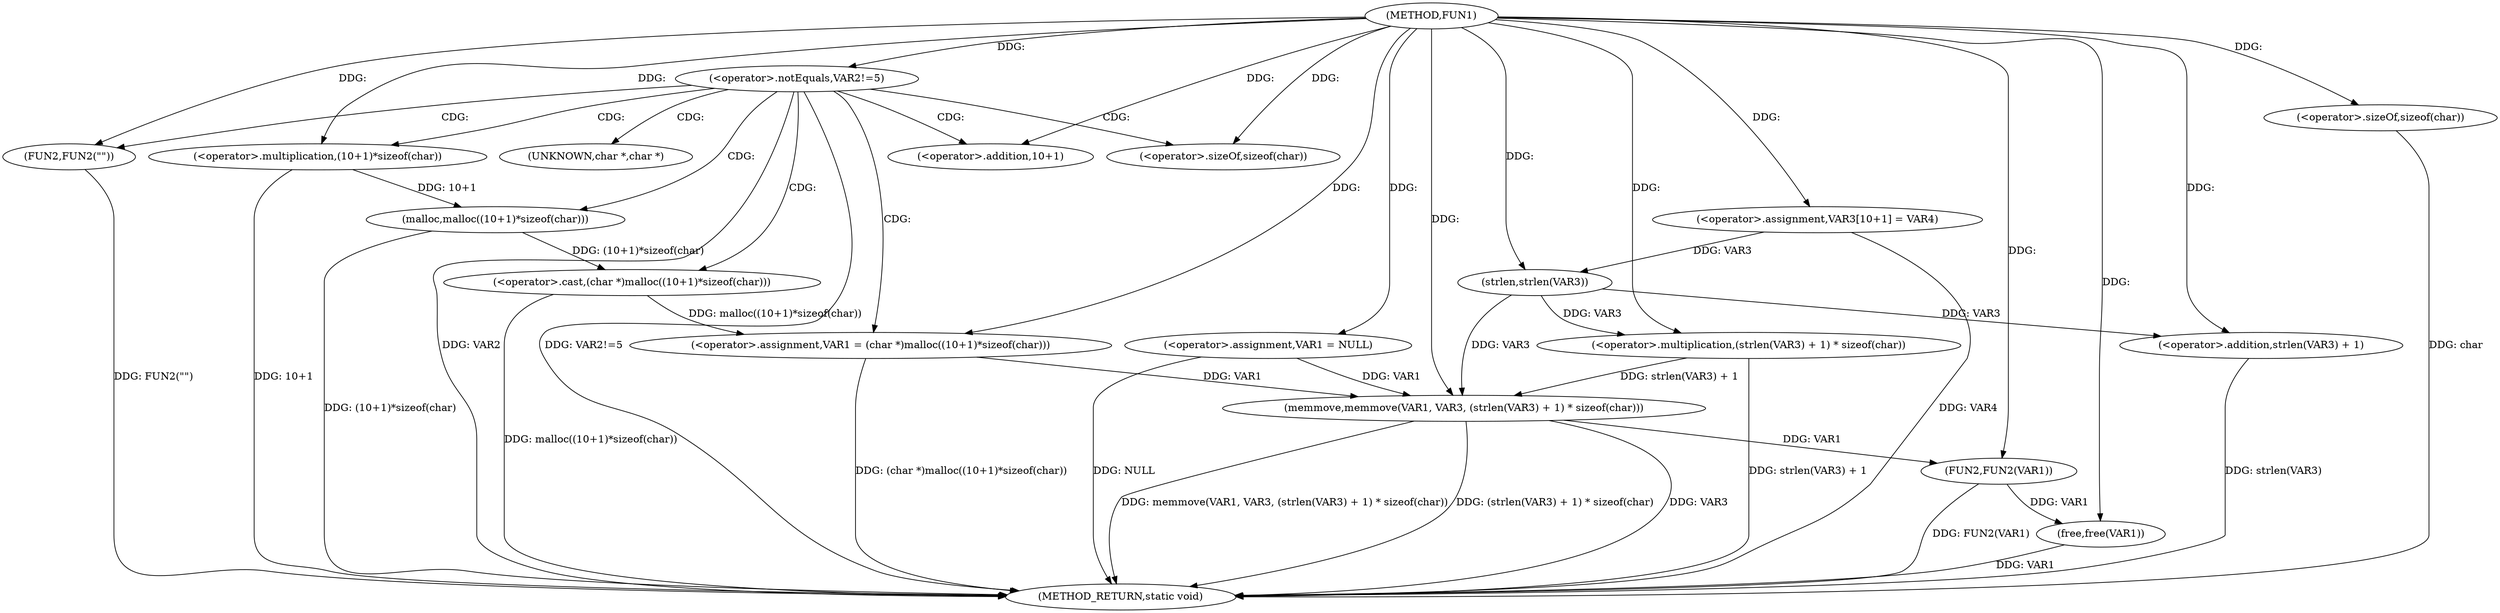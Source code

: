 digraph FUN1 {  
"1000100" [label = "(METHOD,FUN1)" ]
"1000145" [label = "(METHOD_RETURN,static void)" ]
"1000103" [label = "(<operator>.assignment,VAR1 = NULL)" ]
"1000107" [label = "(<operator>.notEquals,VAR2!=5)" ]
"1000111" [label = "(FUN2,FUN2(\"\"))" ]
"1000115" [label = "(<operator>.assignment,VAR1 = (char *)malloc((10+1)*sizeof(char)))" ]
"1000117" [label = "(<operator>.cast,(char *)malloc((10+1)*sizeof(char)))" ]
"1000119" [label = "(malloc,malloc((10+1)*sizeof(char)))" ]
"1000120" [label = "(<operator>.multiplication,(10+1)*sizeof(char))" ]
"1000121" [label = "(<operator>.addition,10+1)" ]
"1000124" [label = "(<operator>.sizeOf,sizeof(char))" ]
"1000128" [label = "(<operator>.assignment,VAR3[10+1] = VAR4)" ]
"1000131" [label = "(memmove,memmove(VAR1, VAR3, (strlen(VAR3) + 1) * sizeof(char)))" ]
"1000134" [label = "(<operator>.multiplication,(strlen(VAR3) + 1) * sizeof(char))" ]
"1000135" [label = "(<operator>.addition,strlen(VAR3) + 1)" ]
"1000136" [label = "(strlen,strlen(VAR3))" ]
"1000139" [label = "(<operator>.sizeOf,sizeof(char))" ]
"1000141" [label = "(FUN2,FUN2(VAR1))" ]
"1000143" [label = "(free,free(VAR1))" ]
"1000118" [label = "(UNKNOWN,char *,char *)" ]
  "1000115" -> "1000145"  [ label = "DDG: (char *)malloc((10+1)*sizeof(char))"] 
  "1000128" -> "1000145"  [ label = "DDG: VAR4"] 
  "1000107" -> "1000145"  [ label = "DDG: VAR2"] 
  "1000107" -> "1000145"  [ label = "DDG: VAR2!=5"] 
  "1000103" -> "1000145"  [ label = "DDG: NULL"] 
  "1000139" -> "1000145"  [ label = "DDG: char"] 
  "1000131" -> "1000145"  [ label = "DDG: VAR3"] 
  "1000117" -> "1000145"  [ label = "DDG: malloc((10+1)*sizeof(char))"] 
  "1000111" -> "1000145"  [ label = "DDG: FUN2(\"\")"] 
  "1000131" -> "1000145"  [ label = "DDG: memmove(VAR1, VAR3, (strlen(VAR3) + 1) * sizeof(char))"] 
  "1000141" -> "1000145"  [ label = "DDG: FUN2(VAR1)"] 
  "1000143" -> "1000145"  [ label = "DDG: VAR1"] 
  "1000131" -> "1000145"  [ label = "DDG: (strlen(VAR3) + 1) * sizeof(char)"] 
  "1000120" -> "1000145"  [ label = "DDG: 10+1"] 
  "1000134" -> "1000145"  [ label = "DDG: strlen(VAR3) + 1"] 
  "1000119" -> "1000145"  [ label = "DDG: (10+1)*sizeof(char)"] 
  "1000135" -> "1000145"  [ label = "DDG: strlen(VAR3)"] 
  "1000100" -> "1000103"  [ label = "DDG: "] 
  "1000100" -> "1000107"  [ label = "DDG: "] 
  "1000100" -> "1000111"  [ label = "DDG: "] 
  "1000117" -> "1000115"  [ label = "DDG: malloc((10+1)*sizeof(char))"] 
  "1000100" -> "1000115"  [ label = "DDG: "] 
  "1000119" -> "1000117"  [ label = "DDG: (10+1)*sizeof(char)"] 
  "1000120" -> "1000119"  [ label = "DDG: 10+1"] 
  "1000100" -> "1000120"  [ label = "DDG: "] 
  "1000100" -> "1000121"  [ label = "DDG: "] 
  "1000100" -> "1000124"  [ label = "DDG: "] 
  "1000100" -> "1000128"  [ label = "DDG: "] 
  "1000103" -> "1000131"  [ label = "DDG: VAR1"] 
  "1000115" -> "1000131"  [ label = "DDG: VAR1"] 
  "1000100" -> "1000131"  [ label = "DDG: "] 
  "1000136" -> "1000131"  [ label = "DDG: VAR3"] 
  "1000134" -> "1000131"  [ label = "DDG: strlen(VAR3) + 1"] 
  "1000136" -> "1000134"  [ label = "DDG: VAR3"] 
  "1000100" -> "1000134"  [ label = "DDG: "] 
  "1000136" -> "1000135"  [ label = "DDG: VAR3"] 
  "1000128" -> "1000136"  [ label = "DDG: VAR3"] 
  "1000100" -> "1000136"  [ label = "DDG: "] 
  "1000100" -> "1000135"  [ label = "DDG: "] 
  "1000100" -> "1000139"  [ label = "DDG: "] 
  "1000131" -> "1000141"  [ label = "DDG: VAR1"] 
  "1000100" -> "1000141"  [ label = "DDG: "] 
  "1000141" -> "1000143"  [ label = "DDG: VAR1"] 
  "1000100" -> "1000143"  [ label = "DDG: "] 
  "1000107" -> "1000121"  [ label = "CDG: "] 
  "1000107" -> "1000124"  [ label = "CDG: "] 
  "1000107" -> "1000119"  [ label = "CDG: "] 
  "1000107" -> "1000115"  [ label = "CDG: "] 
  "1000107" -> "1000120"  [ label = "CDG: "] 
  "1000107" -> "1000117"  [ label = "CDG: "] 
  "1000107" -> "1000118"  [ label = "CDG: "] 
  "1000107" -> "1000111"  [ label = "CDG: "] 
}
